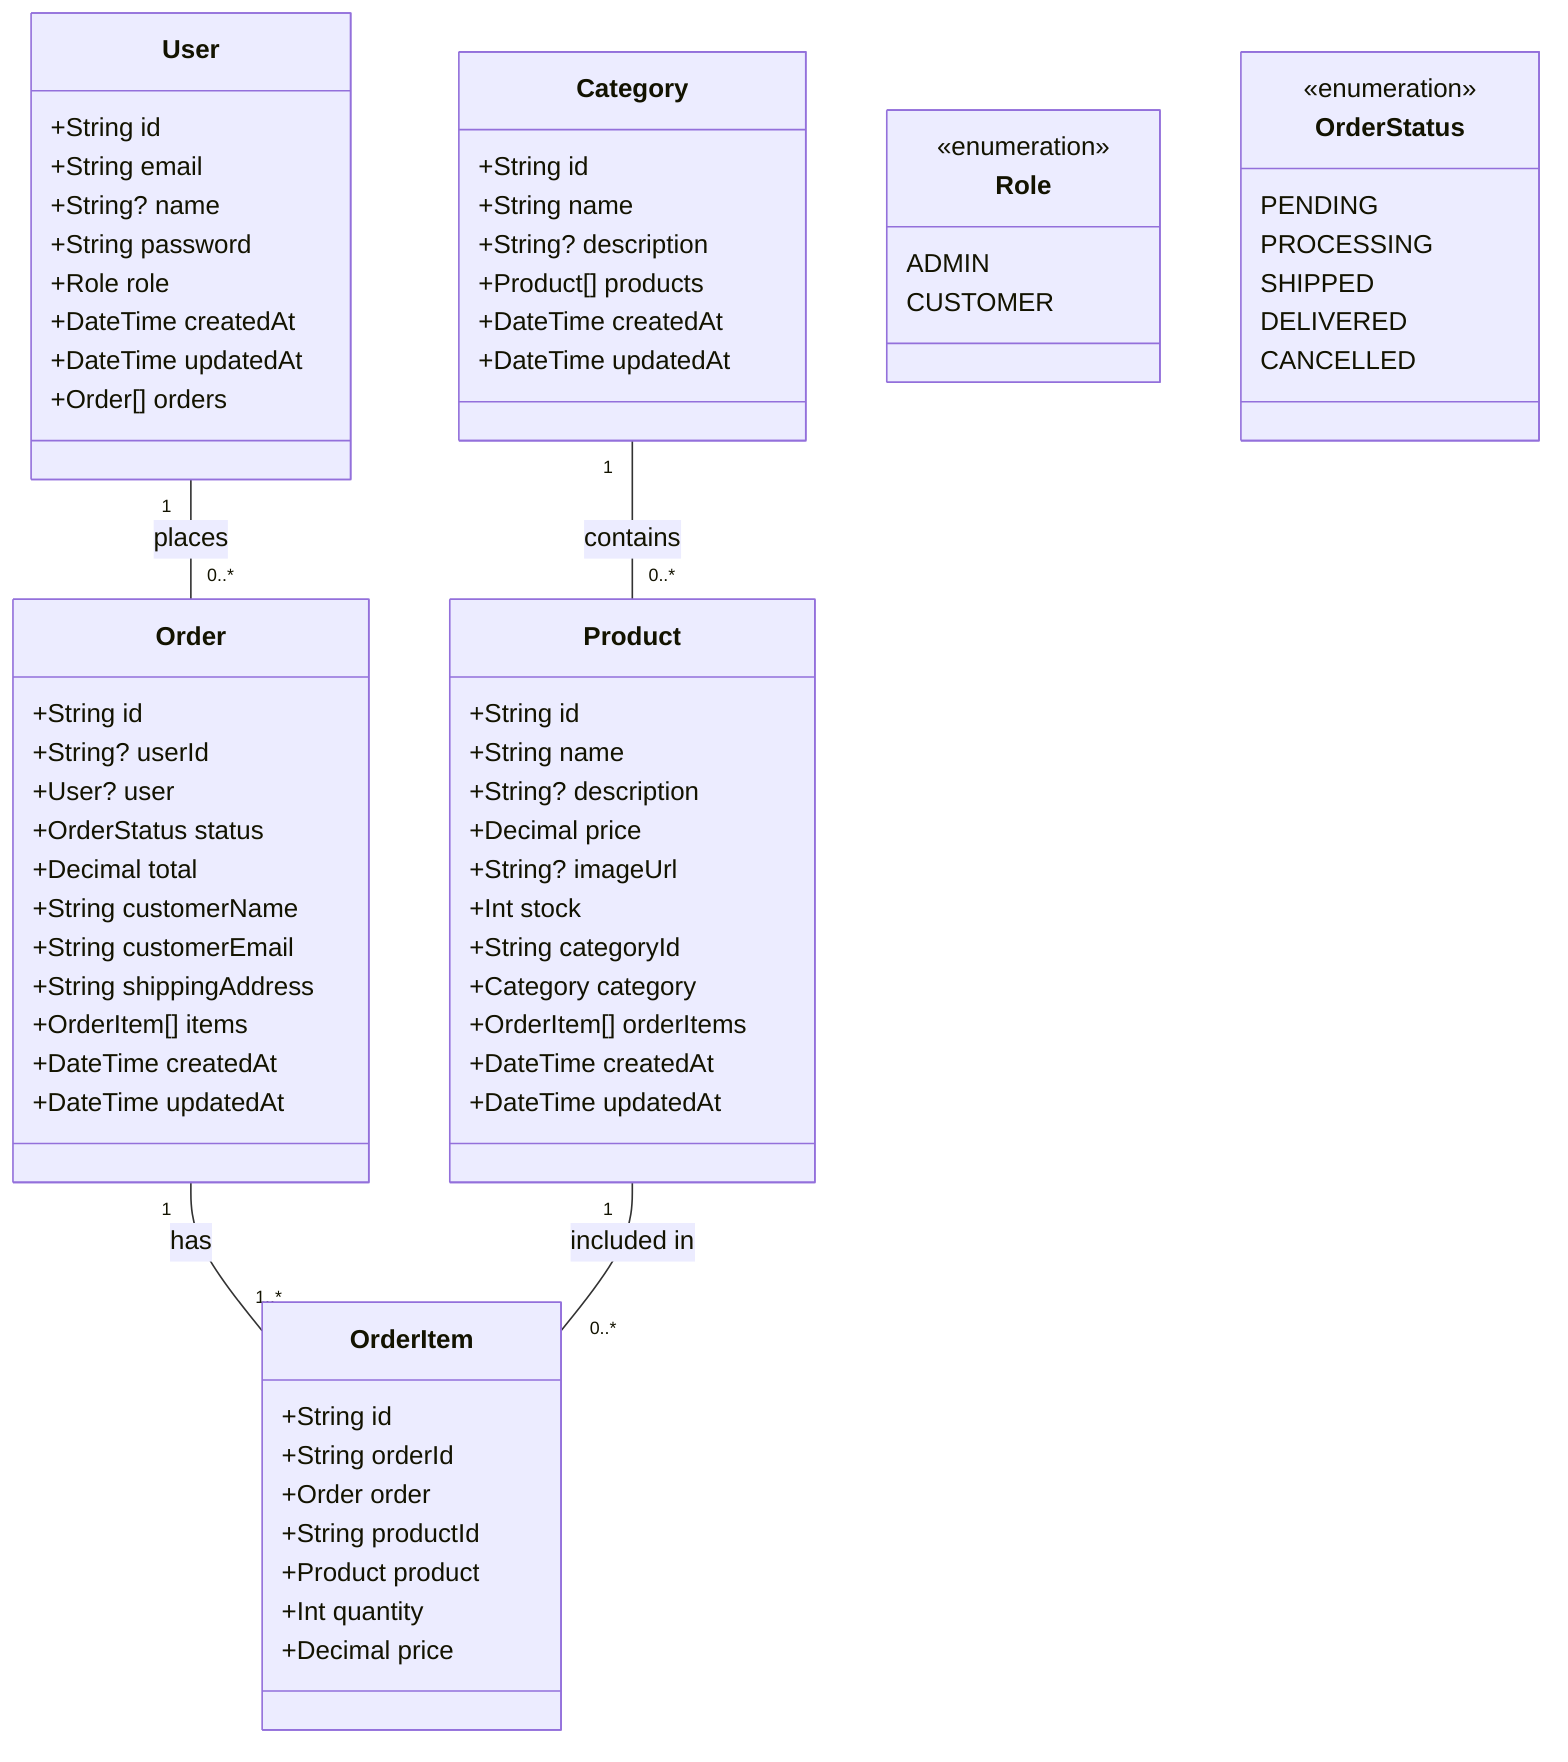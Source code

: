 classDiagram
    class User {
        +String id
        +String email
        +String? name
        +String password
        +Role role
        +DateTime createdAt
        +DateTime updatedAt
        +Order[] orders
    }
    
    class Category {
        +String id
        +String name
        +String? description
        +Product[] products
        +DateTime createdAt
        +DateTime updatedAt
    }
    
    class Product {
        +String id
        +String name
        +String? description
        +Decimal price
        +String? imageUrl
        +Int stock
        +String categoryId
        +Category category
        +OrderItem[] orderItems
        +DateTime createdAt
        +DateTime updatedAt
    }
    
    class Order {
        +String id
        +String? userId
        +User? user
        +OrderStatus status
        +Decimal total
        +String customerName
        +String customerEmail
        +String shippingAddress
        +OrderItem[] items
        +DateTime createdAt
        +DateTime updatedAt
    }
    
    class OrderItem {
        +String id
        +String orderId
        +Order order
        +String productId
        +Product product
        +Int quantity
        +Decimal price
    }
    
    class Role {
        <<enumeration>>
        ADMIN
        CUSTOMER
    }
    
    class OrderStatus {
        <<enumeration>>
        PENDING
        PROCESSING
        SHIPPED
        DELIVERED
        CANCELLED
    }
    
    User "1" -- "0..*" Order : places
    Category "1" -- "0..*" Product : contains
    Order "1" -- "1..*" OrderItem : has
    Product "1" -- "0..*" OrderItem : included in